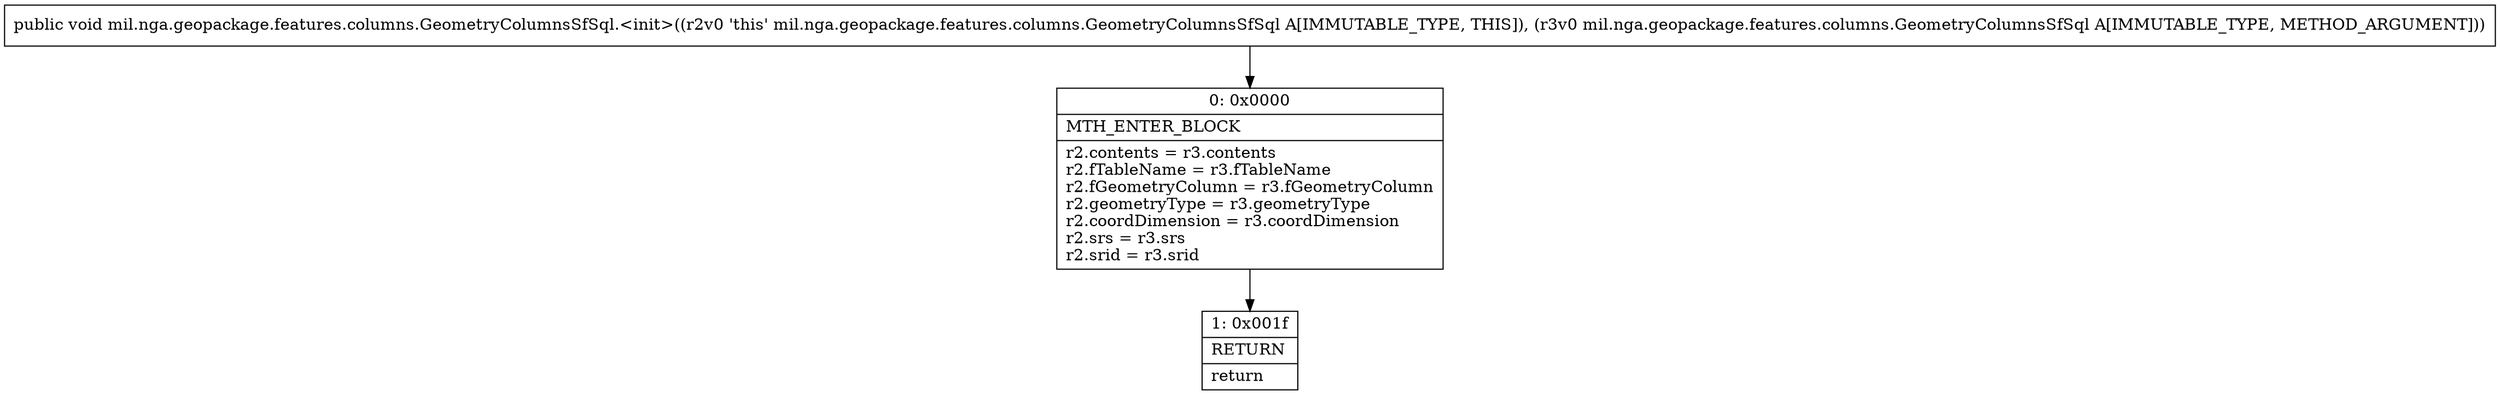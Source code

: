 digraph "CFG formil.nga.geopackage.features.columns.GeometryColumnsSfSql.\<init\>(Lmil\/nga\/geopackage\/features\/columns\/GeometryColumnsSfSql;)V" {
Node_0 [shape=record,label="{0\:\ 0x0000|MTH_ENTER_BLOCK\l|r2.contents = r3.contents\lr2.fTableName = r3.fTableName\lr2.fGeometryColumn = r3.fGeometryColumn\lr2.geometryType = r3.geometryType\lr2.coordDimension = r3.coordDimension\lr2.srs = r3.srs\lr2.srid = r3.srid\l}"];
Node_1 [shape=record,label="{1\:\ 0x001f|RETURN\l|return\l}"];
MethodNode[shape=record,label="{public void mil.nga.geopackage.features.columns.GeometryColumnsSfSql.\<init\>((r2v0 'this' mil.nga.geopackage.features.columns.GeometryColumnsSfSql A[IMMUTABLE_TYPE, THIS]), (r3v0 mil.nga.geopackage.features.columns.GeometryColumnsSfSql A[IMMUTABLE_TYPE, METHOD_ARGUMENT])) }"];
MethodNode -> Node_0;
Node_0 -> Node_1;
}

